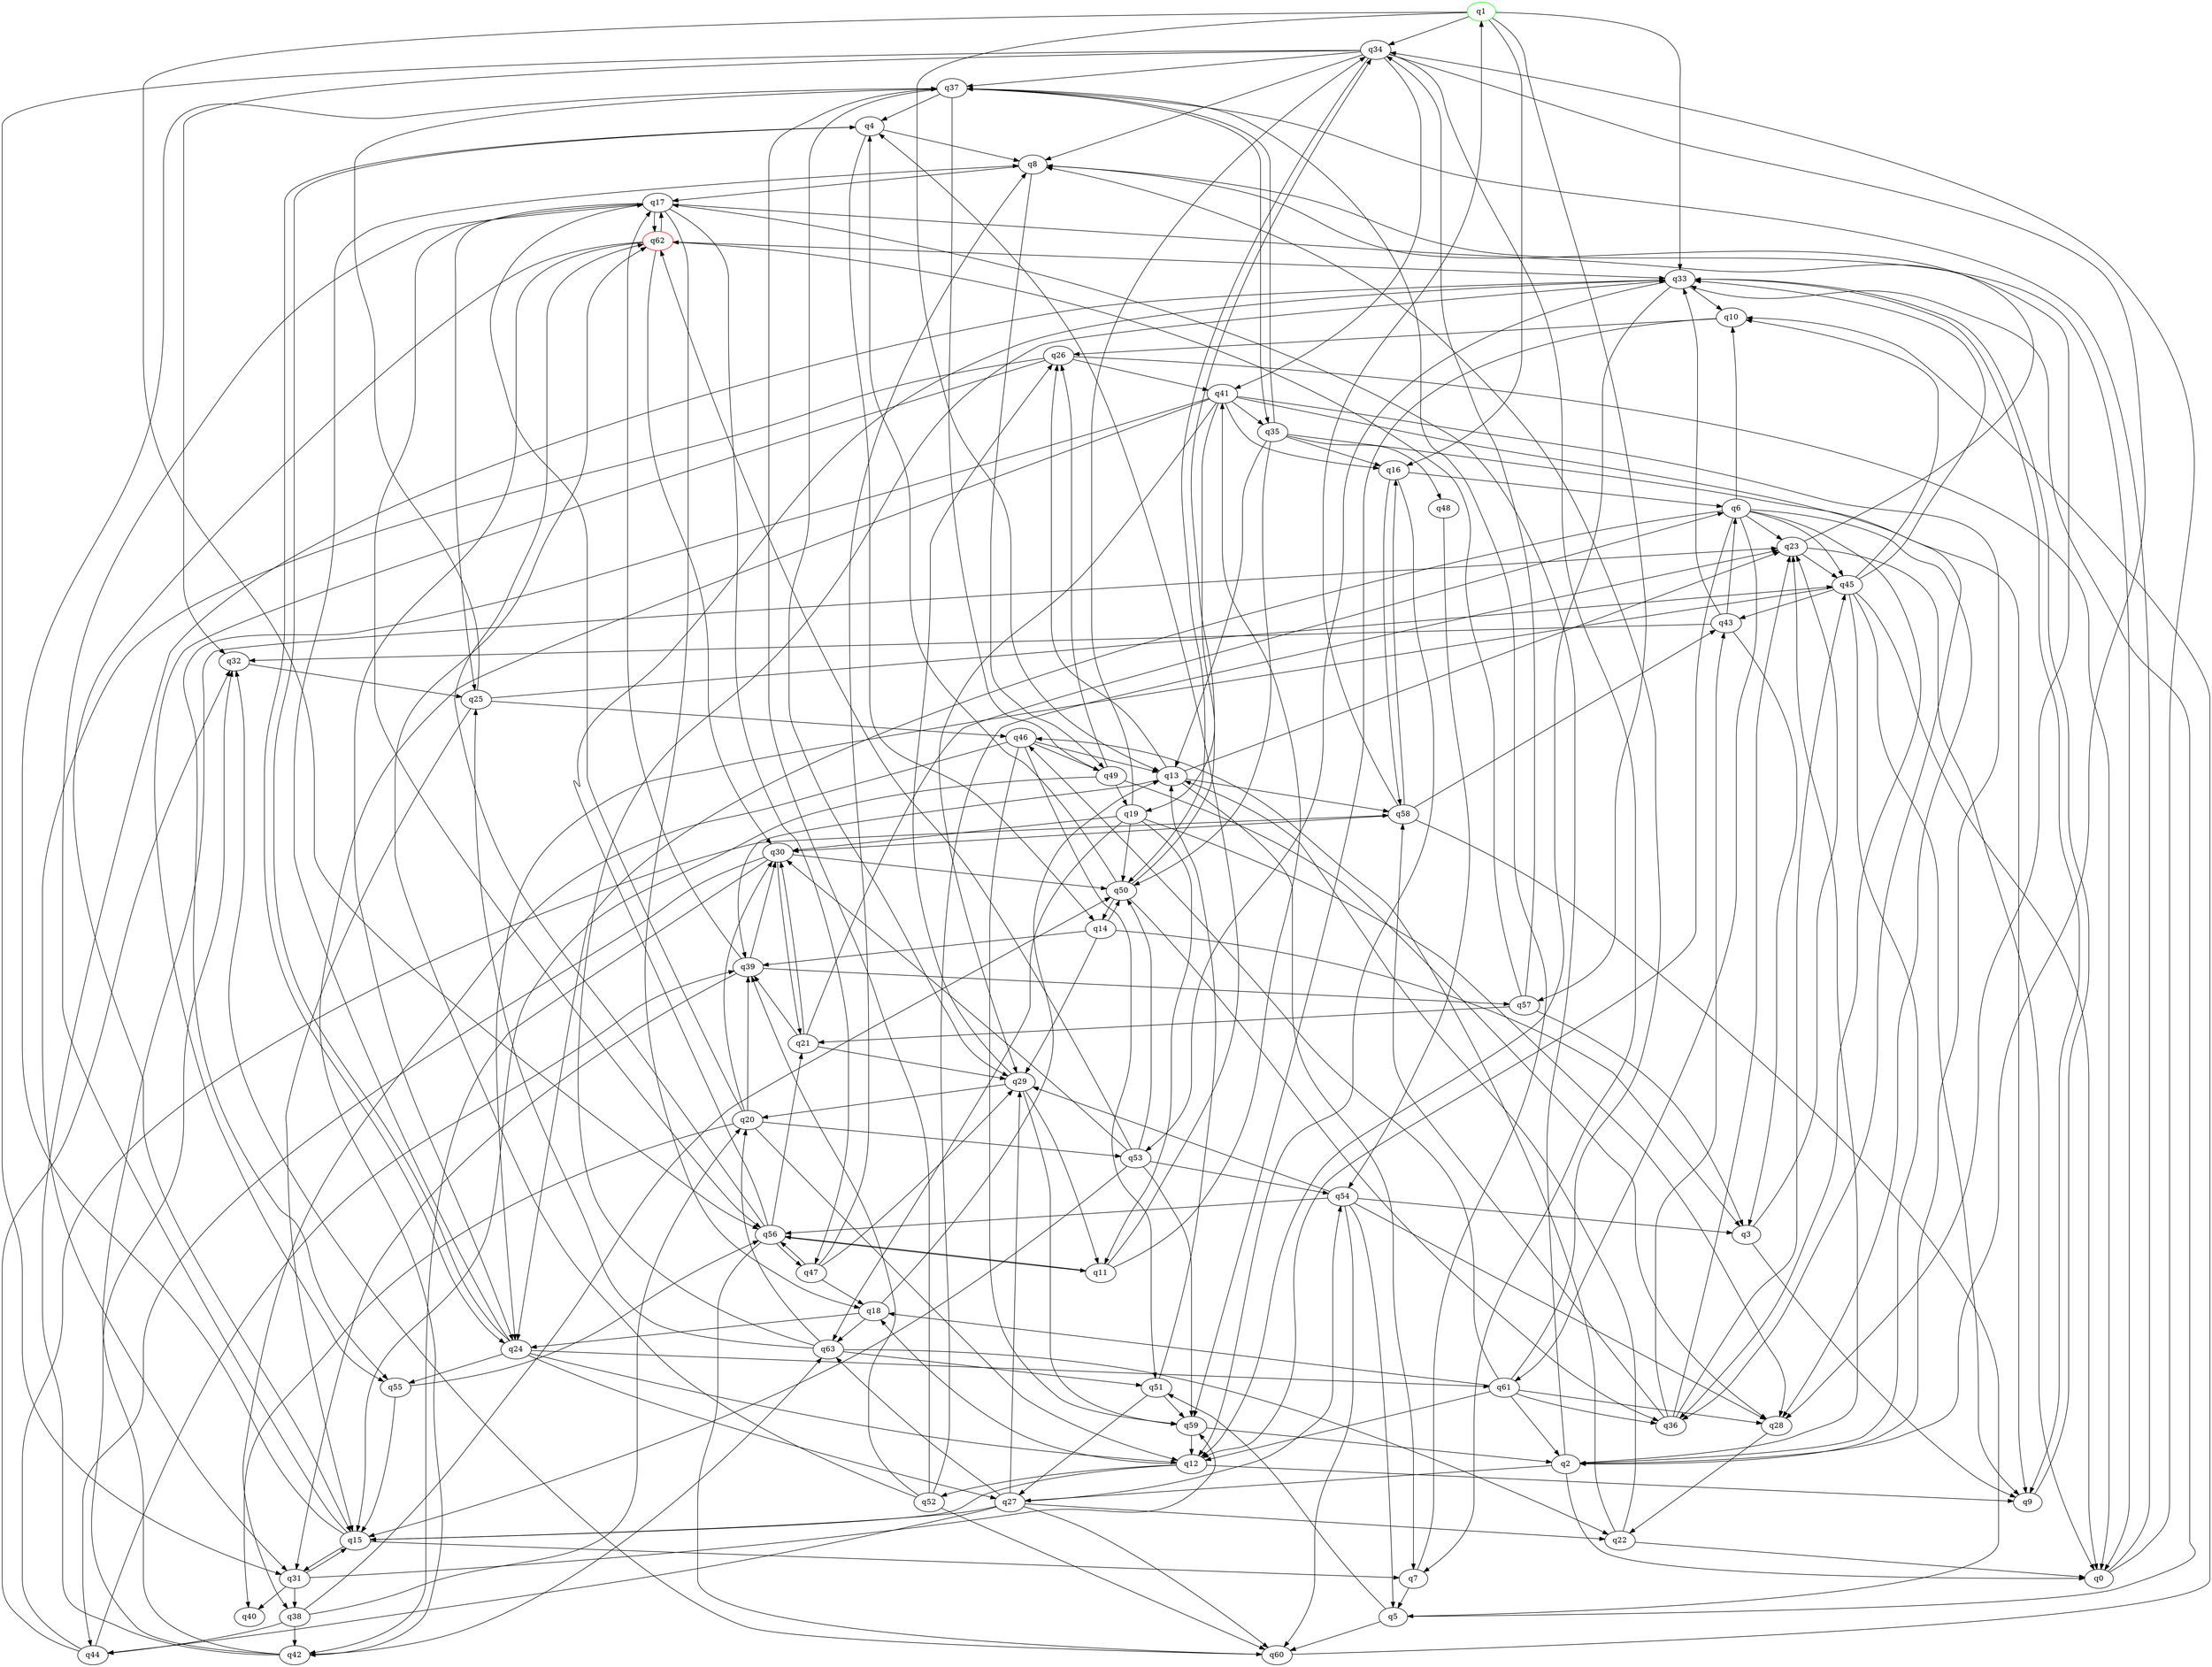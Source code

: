 digraph A{
q1 [initial=1,color=green];
q62 [final=1,color=red];
q0 -> q34;
q0 -> q37;
q1 -> q13;
q1 -> q16;
q1 -> q33;
q1 -> q34;
q1 -> q56;
q1 -> q57;
q2 -> q0;
q2 -> q17;
q2 -> q23;
q2 -> q27;
q3 -> q9;
q3 -> q23;
q4 -> q8;
q4 -> q14;
q4 -> q24;
q5 -> q33;
q5 -> q51;
q5 -> q60;
q6 -> q10;
q6 -> q12;
q6 -> q23;
q6 -> q24;
q6 -> q28;
q6 -> q36;
q6 -> q45;
q6 -> q61;
q7 -> q5;
q7 -> q37;
q8 -> q0;
q8 -> q17;
q8 -> q49;
q9 -> q33;
q10 -> q26;
q10 -> q59;
q11 -> q4;
q11 -> q41;
q11 -> q56;
q12 -> q9;
q12 -> q15;
q12 -> q18;
q12 -> q52;
q13 -> q7;
q13 -> q23;
q13 -> q26;
q13 -> q39;
q13 -> q58;
q14 -> q3;
q14 -> q29;
q14 -> q39;
q14 -> q50;
q15 -> q7;
q15 -> q17;
q15 -> q31;
q15 -> q37;
q16 -> q6;
q16 -> q12;
q16 -> q58;
q17 -> q18;
q17 -> q25;
q17 -> q28;
q17 -> q47;
q17 -> q56;
q17 -> q62;
q18 -> q13;
q18 -> q24;
q18 -> q63;
q19 -> q11;
q19 -> q28;
q19 -> q30;
q19 -> q34;
q19 -> q50;
q19 -> q63;
q20 -> q12;
q20 -> q17;
q20 -> q30;
q20 -> q39;
q20 -> q40;
q20 -> q53;
q21 -> q6;
q21 -> q29;
q21 -> q30;
q21 -> q39;
q22 -> q0;
q22 -> q13;
q22 -> q46;
q23 -> q0;
q23 -> q8;
q23 -> q45;
q24 -> q4;
q24 -> q8;
q24 -> q12;
q24 -> q27;
q24 -> q55;
q24 -> q61;
q25 -> q15;
q25 -> q37;
q25 -> q45;
q25 -> q46;
q26 -> q0;
q26 -> q31;
q26 -> q41;
q26 -> q55;
q27 -> q15;
q27 -> q22;
q27 -> q29;
q27 -> q44;
q27 -> q54;
q27 -> q60;
q27 -> q63;
q28 -> q22;
q29 -> q11;
q29 -> q20;
q29 -> q26;
q29 -> q59;
q30 -> q21;
q30 -> q42;
q30 -> q44;
q30 -> q50;
q31 -> q15;
q31 -> q38;
q31 -> q40;
q31 -> q59;
q32 -> q25;
q33 -> q9;
q33 -> q10;
q33 -> q12;
q33 -> q53;
q34 -> q2;
q34 -> q7;
q34 -> q8;
q34 -> q31;
q34 -> q32;
q34 -> q37;
q34 -> q41;
q34 -> q50;
q35 -> q9;
q35 -> q13;
q35 -> q16;
q35 -> q37;
q35 -> q48;
q35 -> q50;
q36 -> q23;
q36 -> q43;
q36 -> q45;
q36 -> q58;
q37 -> q4;
q37 -> q29;
q37 -> q35;
q37 -> q49;
q38 -> q20;
q38 -> q42;
q38 -> q44;
q38 -> q50;
q39 -> q17;
q39 -> q30;
q39 -> q31;
q39 -> q57;
q41 -> q2;
q41 -> q16;
q41 -> q19;
q41 -> q29;
q41 -> q35;
q41 -> q36;
q41 -> q42;
q41 -> q55;
q42 -> q23;
q42 -> q32;
q42 -> q33;
q42 -> q63;
q43 -> q3;
q43 -> q6;
q43 -> q32;
q43 -> q33;
q44 -> q32;
q44 -> q39;
q44 -> q58;
q45 -> q0;
q45 -> q2;
q45 -> q9;
q45 -> q10;
q45 -> q24;
q45 -> q33;
q45 -> q43;
q46 -> q13;
q46 -> q38;
q46 -> q49;
q46 -> q51;
q46 -> q59;
q47 -> q8;
q47 -> q18;
q47 -> q29;
q47 -> q56;
q48 -> q54;
q49 -> q15;
q49 -> q19;
q49 -> q26;
q49 -> q28;
q50 -> q4;
q50 -> q14;
q50 -> q34;
q50 -> q36;
q51 -> q13;
q51 -> q27;
q51 -> q59;
q52 -> q23;
q52 -> q37;
q52 -> q39;
q52 -> q60;
q52 -> q62;
q53 -> q15;
q53 -> q30;
q53 -> q50;
q53 -> q54;
q53 -> q59;
q53 -> q62;
q54 -> q3;
q54 -> q5;
q54 -> q28;
q54 -> q29;
q54 -> q56;
q54 -> q60;
q55 -> q15;
q55 -> q56;
q56 -> q11;
q56 -> q21;
q56 -> q33;
q56 -> q47;
q56 -> q60;
q56 -> q62;
q57 -> q3;
q57 -> q21;
q57 -> q34;
q57 -> q62;
q58 -> q1;
q58 -> q5;
q58 -> q16;
q58 -> q30;
q58 -> q43;
q59 -> q2;
q59 -> q12;
q60 -> q10;
q60 -> q32;
q61 -> q2;
q61 -> q8;
q61 -> q12;
q61 -> q18;
q61 -> q28;
q61 -> q36;
q61 -> q46;
q62 -> q15;
q62 -> q17;
q62 -> q24;
q62 -> q30;
q62 -> q33;
q63 -> q20;
q63 -> q22;
q63 -> q25;
q63 -> q33;
q63 -> q51;
}